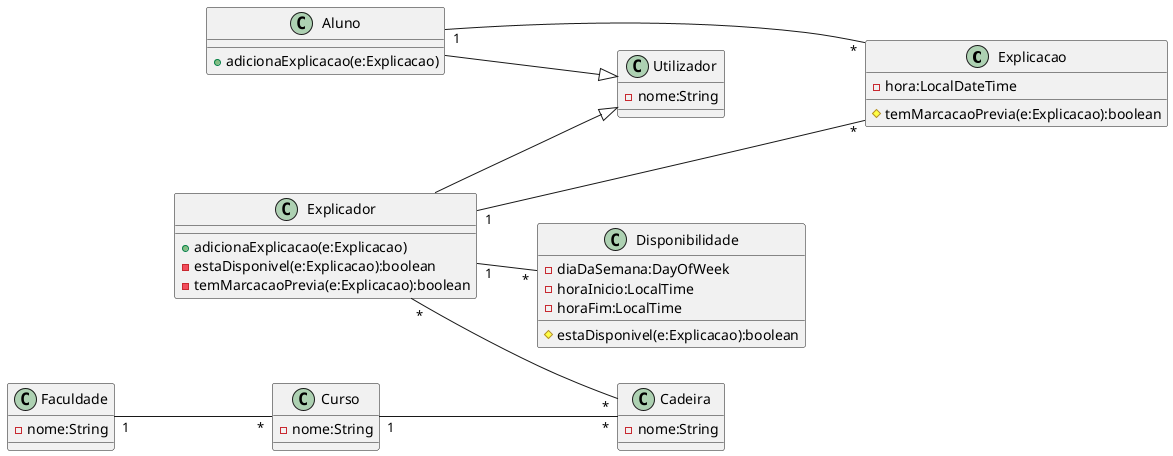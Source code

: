 @startuml
left to right direction
class Explicacao{
    - hora:LocalDateTime
    # temMarcacaoPrevia(e:Explicacao):boolean
}
class Utilizador{
    - nome:String
}
class Aluno{
    + adicionaExplicacao(e:Explicacao)
}
class Explicador{
    + adicionaExplicacao(e:Explicacao)
    - estaDisponivel(e:Explicacao):boolean
    - temMarcacaoPrevia(e:Explicacao):boolean
}
class Disponibilidade{
    - diaDaSemana:DayOfWeek
    - horaInicio:LocalTime
    - horaFim:LocalTime
    # estaDisponivel(e:Explicacao):boolean
}
class Faculdade{
    - nome:String
}
class Curso{
    - nome:String
}

class Cadeira{
    - nome:String
}

Aluno --|> Utilizador
Explicador --|> Utilizador
Explicador "1" --- "*" Explicacao
Aluno "1" --- "*" Explicacao
Explicador "*" -- "*" Cadeira
Explicador "1" -- "*" Disponibilidade
Curso "1" -- "*" Cadeira
Faculdade "1" -- "*"Curso

@enduml